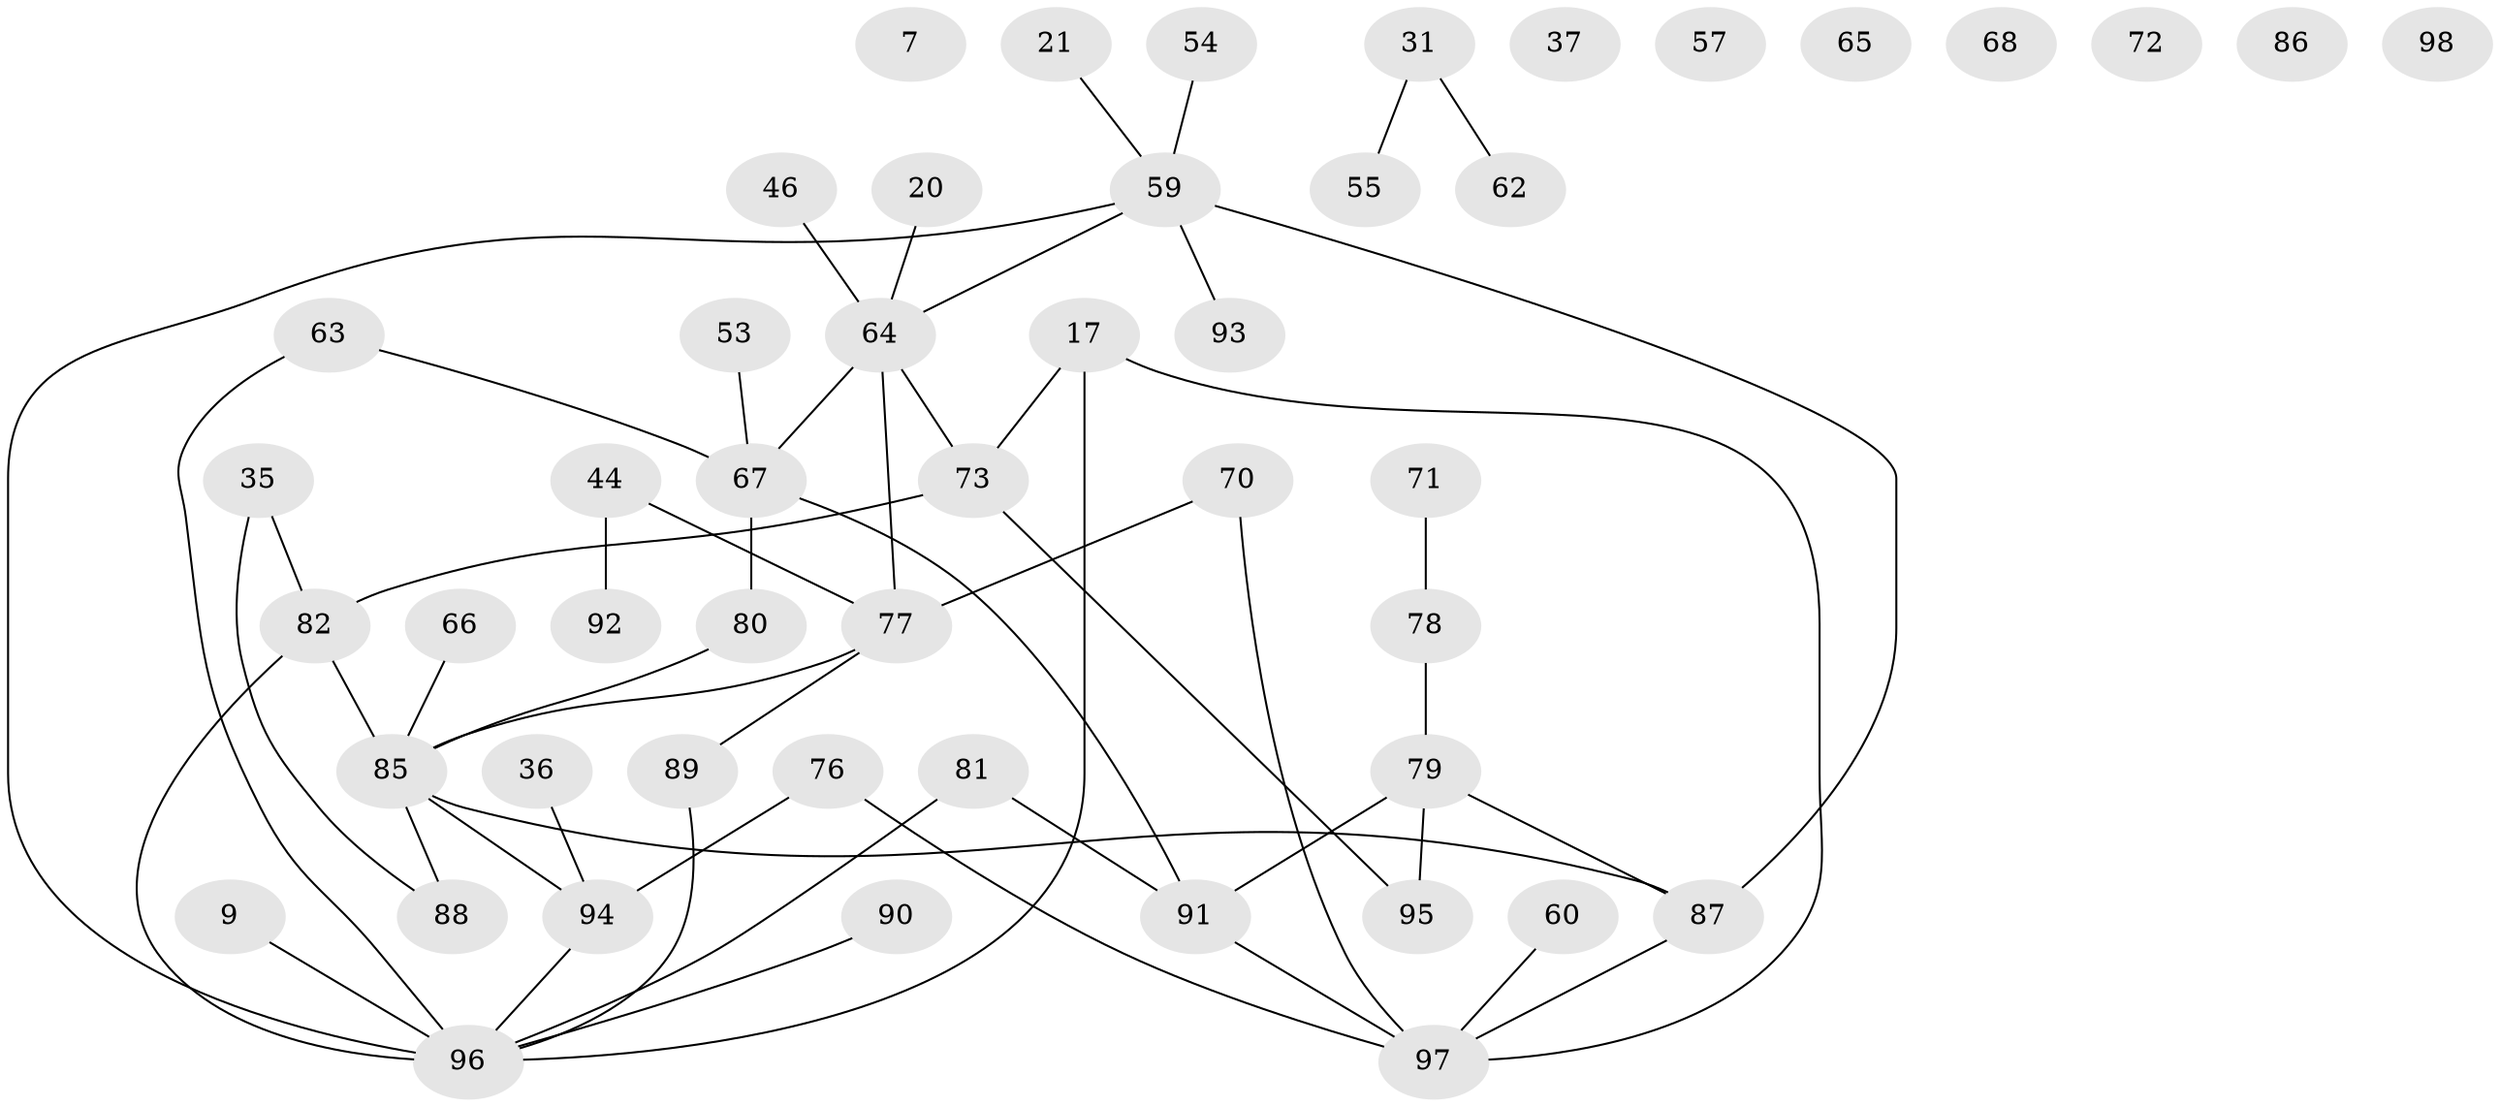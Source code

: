 // original degree distribution, {2: 0.3163265306122449, 4: 0.1326530612244898, 3: 0.19387755102040816, 0: 0.08163265306122448, 7: 0.01020408163265306, 1: 0.21428571428571427, 5: 0.05102040816326531}
// Generated by graph-tools (version 1.1) at 2025/38/03/09/25 04:38:55]
// undirected, 49 vertices, 55 edges
graph export_dot {
graph [start="1"]
  node [color=gray90,style=filled];
  7;
  9;
  17;
  20;
  21;
  31;
  35;
  36;
  37;
  44;
  46;
  53;
  54;
  55;
  57;
  59 [super="+6+38"];
  60;
  62;
  63;
  64 [super="+26"];
  65;
  66;
  67 [super="+2"];
  68;
  70 [super="+1"];
  71;
  72;
  73 [super="+41+47"];
  76;
  77 [super="+12+15+19"];
  78;
  79 [super="+24+74+33"];
  80;
  81;
  82 [super="+75+43"];
  85 [super="+32+84"];
  86;
  87 [super="+3"];
  88;
  89;
  90;
  91 [super="+13+52+42+83"];
  92;
  93;
  94 [super="+16+30"];
  95;
  96 [super="+49+34+50+8"];
  97 [super="+14+27+51"];
  98;
  9 -- 96;
  17 -- 97 [weight=2];
  17 -- 96 [weight=2];
  17 -- 73;
  20 -- 64;
  21 -- 59;
  31 -- 55;
  31 -- 62;
  35 -- 88;
  35 -- 82;
  36 -- 94;
  44 -- 92;
  44 -- 77;
  46 -- 64;
  53 -- 67;
  54 -- 59;
  59 -- 87 [weight=2];
  59 -- 93;
  59 -- 64;
  59 -- 96 [weight=2];
  60 -- 97;
  63 -- 67;
  63 -- 96;
  64 -- 67 [weight=2];
  64 -- 77;
  64 -- 73;
  66 -- 85;
  67 -- 80;
  67 -- 91;
  70 -- 77;
  70 -- 97;
  71 -- 78;
  73 -- 95;
  73 -- 82;
  76 -- 94;
  76 -- 97;
  77 -- 89;
  77 -- 85;
  78 -- 79;
  79 -- 91;
  79 -- 87;
  79 -- 95;
  80 -- 85;
  81 -- 91;
  81 -- 96;
  82 -- 96 [weight=2];
  82 -- 85 [weight=2];
  85 -- 87;
  85 -- 88;
  85 -- 94;
  87 -- 97;
  89 -- 96;
  90 -- 96;
  91 -- 97 [weight=2];
  94 -- 96;
}
